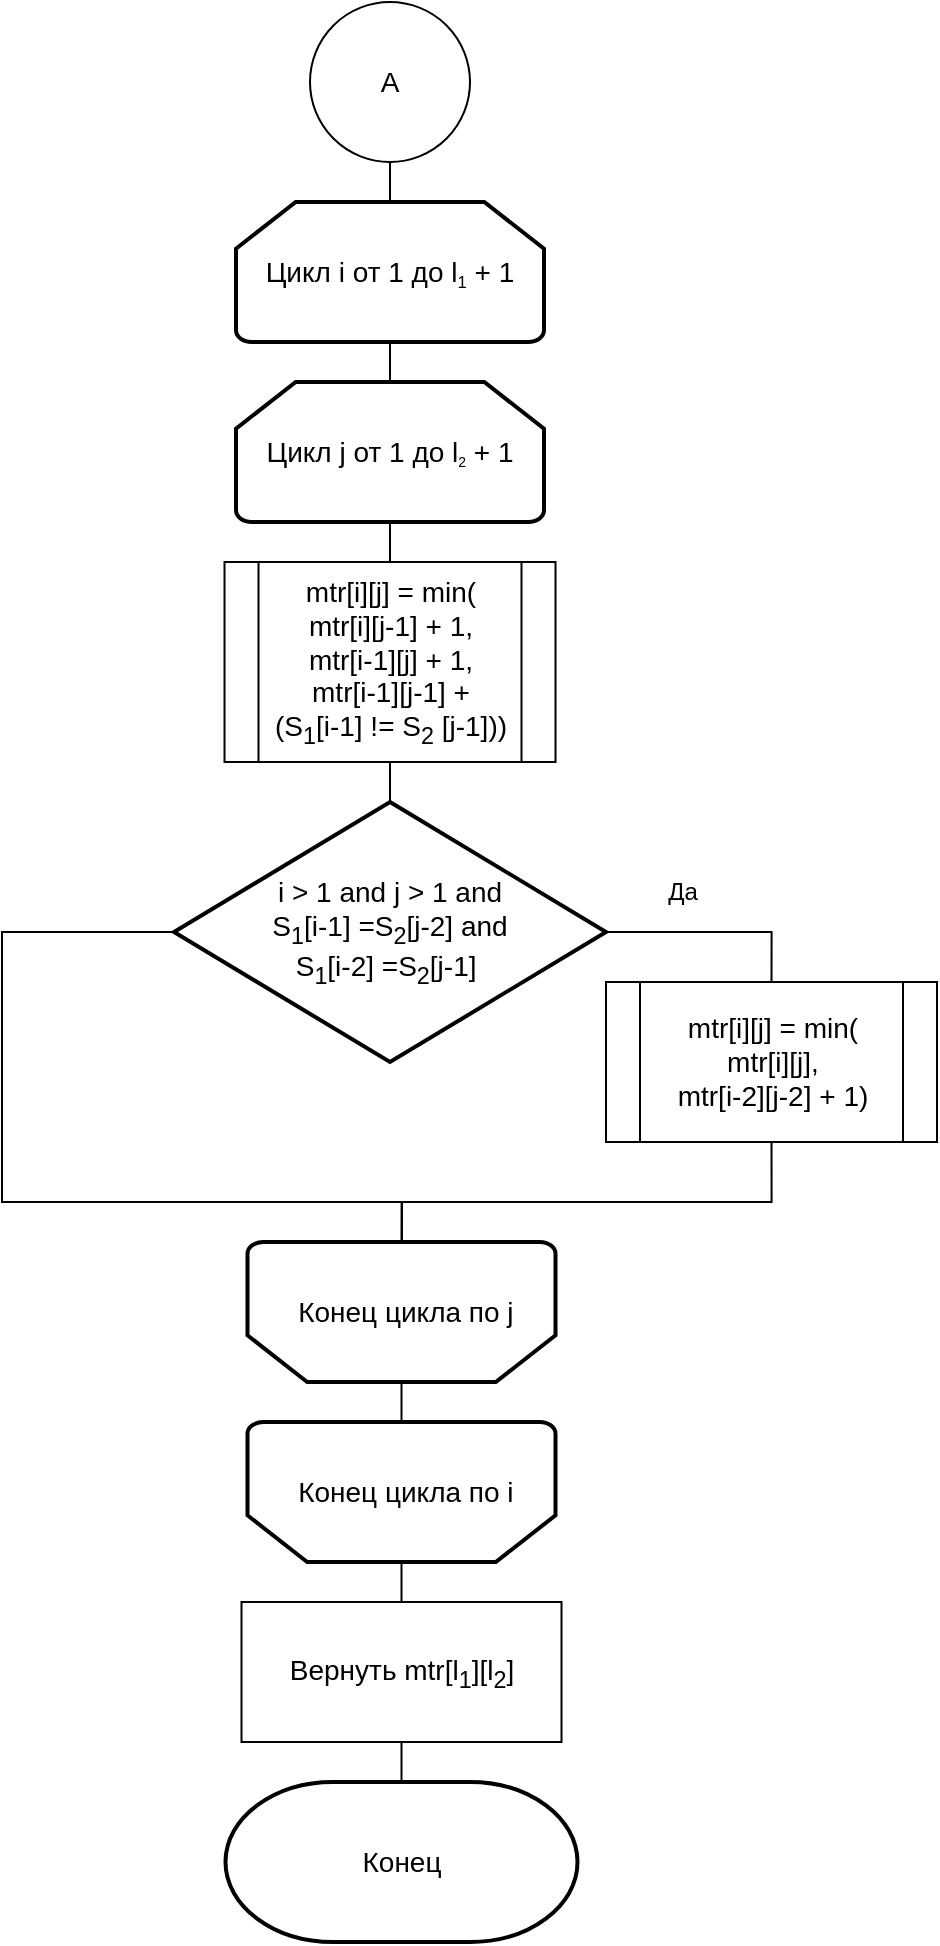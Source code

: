 <mxfile version="21.7.5" type="device">
  <diagram id="C5RBs43oDa-KdzZeNtuy" name="Page-1">
    <mxGraphModel dx="1687" dy="931" grid="1" gridSize="10" guides="1" tooltips="1" connect="1" arrows="1" fold="1" page="1" pageScale="1" pageWidth="827" pageHeight="1169" math="0" shadow="0">
      <root>
        <mxCell id="WIyWlLk6GJQsqaUBKTNV-0" />
        <mxCell id="WIyWlLk6GJQsqaUBKTNV-1" parent="WIyWlLk6GJQsqaUBKTNV-0" />
        <mxCell id="oQMms8DvH1y4KYn_owyl-0" value="&lt;font style=&quot;font-size: 14px;&quot;&gt;Цикл i от 1 до l&lt;/font&gt;&lt;font size=&quot;1&quot; style=&quot;&quot;&gt;&lt;sub&gt;1&lt;/sub&gt;&lt;/font&gt;&lt;font style=&quot;&quot;&gt;&lt;span style=&quot;font-size: 14px;&quot;&gt;&amp;nbsp;+ 1&lt;/span&gt;&lt;/font&gt;" style="strokeWidth=2;html=1;shape=mxgraph.flowchart.loop_limit;whiteSpace=wrap;" vertex="1" parent="WIyWlLk6GJQsqaUBKTNV-1">
          <mxGeometry x="337" y="120" width="154" height="70" as="geometry" />
        </mxCell>
        <mxCell id="oQMms8DvH1y4KYn_owyl-3" value="&lt;font style=&quot;font-size: 14px;&quot;&gt;Цикл j от 1 до l&lt;/font&gt;&lt;font style=&quot;font-size: 8.333px;&quot;&gt;&lt;sub&gt;2&lt;/sub&gt;&lt;/font&gt;&lt;font style=&quot;&quot;&gt;&lt;span style=&quot;font-size: 14px;&quot;&gt;&amp;nbsp;+ 1&lt;/span&gt;&lt;/font&gt;" style="strokeWidth=2;html=1;shape=mxgraph.flowchart.loop_limit;whiteSpace=wrap;" vertex="1" parent="WIyWlLk6GJQsqaUBKTNV-1">
          <mxGeometry x="337" y="210" width="154" height="70" as="geometry" />
        </mxCell>
        <mxCell id="oQMms8DvH1y4KYn_owyl-5" value="&lt;font style=&quot;font-size: 14px;&quot;&gt;mtr[i][j] = min(&lt;br&gt;mtr[i][j-1] + 1,&lt;br&gt;mtr[i-1][j] + 1,&lt;br&gt;mtr[i-1][j-1] + &lt;br&gt;(S&lt;sub&gt;1&lt;/sub&gt;[i-1] != S&lt;sub&gt;2&lt;/sub&gt;&amp;nbsp;[j-1]))&lt;br&gt;&lt;/font&gt;" style="shape=process;whiteSpace=wrap;html=1;backgroundOutline=1;" vertex="1" parent="WIyWlLk6GJQsqaUBKTNV-1">
          <mxGeometry x="331.25" y="300" width="165.5" height="100" as="geometry" />
        </mxCell>
        <mxCell id="oQMms8DvH1y4KYn_owyl-6" value="" style="endArrow=none;html=1;rounded=0;entryX=0.5;entryY=1;entryDx=0;entryDy=0;entryPerimeter=0;" edge="1" parent="WIyWlLk6GJQsqaUBKTNV-1" source="oQMms8DvH1y4KYn_owyl-5" target="oQMms8DvH1y4KYn_owyl-3">
          <mxGeometry width="50" height="50" relative="1" as="geometry">
            <mxPoint x="210" y="410" as="sourcePoint" />
            <mxPoint x="260" y="360" as="targetPoint" />
          </mxGeometry>
        </mxCell>
        <mxCell id="oQMms8DvH1y4KYn_owyl-7" value="&lt;font style=&quot;font-size: 14px;&quot;&gt;&amp;nbsp;Конец цикла по j&lt;/font&gt;" style="strokeWidth=2;html=1;shape=mxgraph.flowchart.loop_limit;whiteSpace=wrap;direction=west;" vertex="1" parent="WIyWlLk6GJQsqaUBKTNV-1">
          <mxGeometry x="342.75" y="640" width="154" height="70" as="geometry" />
        </mxCell>
        <mxCell id="oQMms8DvH1y4KYn_owyl-11" value="&lt;font style=&quot;font-size: 14px;&quot;&gt;&amp;nbsp;Конец цикла по i&lt;/font&gt;" style="strokeWidth=2;html=1;shape=mxgraph.flowchart.loop_limit;whiteSpace=wrap;direction=west;" vertex="1" parent="WIyWlLk6GJQsqaUBKTNV-1">
          <mxGeometry x="342.75" y="730" width="154" height="70" as="geometry" />
        </mxCell>
        <mxCell id="oQMms8DvH1y4KYn_owyl-13" value="&lt;span style=&quot;font-size: 14px;&quot;&gt;Вернуть mtr[l&lt;sub&gt;1&lt;/sub&gt;][l&lt;sub&gt;2&lt;/sub&gt;]&lt;/span&gt;" style="rounded=0;whiteSpace=wrap;html=1;" vertex="1" parent="WIyWlLk6GJQsqaUBKTNV-1">
          <mxGeometry x="339.75" y="820" width="160" height="70" as="geometry" />
        </mxCell>
        <mxCell id="oQMms8DvH1y4KYn_owyl-14" value="" style="endArrow=none;html=1;rounded=0;entryX=0.5;entryY=0;entryDx=0;entryDy=0;entryPerimeter=0;exitX=0.5;exitY=0;exitDx=0;exitDy=0;" edge="1" parent="WIyWlLk6GJQsqaUBKTNV-1" source="oQMms8DvH1y4KYn_owyl-13" target="oQMms8DvH1y4KYn_owyl-11">
          <mxGeometry width="50" height="50" relative="1" as="geometry">
            <mxPoint x="210" y="1229" as="sourcePoint" />
            <mxPoint x="260" y="1179" as="targetPoint" />
          </mxGeometry>
        </mxCell>
        <mxCell id="oQMms8DvH1y4KYn_owyl-15" value="&lt;font style=&quot;font-size: 14px;&quot;&gt;Конец&lt;/font&gt;" style="strokeWidth=2;html=1;shape=mxgraph.flowchart.terminator;whiteSpace=wrap;" vertex="1" parent="WIyWlLk6GJQsqaUBKTNV-1">
          <mxGeometry x="331.75" y="910" width="176" height="80" as="geometry" />
        </mxCell>
        <mxCell id="oQMms8DvH1y4KYn_owyl-16" value="" style="endArrow=none;html=1;rounded=0;entryX=0.5;entryY=1;entryDx=0;entryDy=0;" edge="1" parent="WIyWlLk6GJQsqaUBKTNV-1" source="oQMms8DvH1y4KYn_owyl-15" target="oQMms8DvH1y4KYn_owyl-13">
          <mxGeometry width="50" height="50" relative="1" as="geometry">
            <mxPoint x="210" y="1329" as="sourcePoint" />
            <mxPoint x="260" y="1279" as="targetPoint" />
          </mxGeometry>
        </mxCell>
        <mxCell id="oQMms8DvH1y4KYn_owyl-17" value="&lt;font style=&quot;font-size: 14px;&quot;&gt;A&lt;/font&gt;" style="ellipse;whiteSpace=wrap;html=1;aspect=fixed;" vertex="1" parent="WIyWlLk6GJQsqaUBKTNV-1">
          <mxGeometry x="374" y="20" width="80" height="80" as="geometry" />
        </mxCell>
        <mxCell id="oQMms8DvH1y4KYn_owyl-18" value="" style="endArrow=none;html=1;rounded=0;entryX=0.5;entryY=1;entryDx=0;entryDy=0;exitX=0.5;exitY=0;exitDx=0;exitDy=0;exitPerimeter=0;" edge="1" parent="WIyWlLk6GJQsqaUBKTNV-1" source="oQMms8DvH1y4KYn_owyl-0" target="oQMms8DvH1y4KYn_owyl-17">
          <mxGeometry width="50" height="50" relative="1" as="geometry">
            <mxPoint x="390" y="180" as="sourcePoint" />
            <mxPoint x="440" y="130" as="targetPoint" />
          </mxGeometry>
        </mxCell>
        <mxCell id="oQMms8DvH1y4KYn_owyl-19" value="" style="endArrow=none;html=1;rounded=0;entryX=0.5;entryY=1;entryDx=0;entryDy=0;entryPerimeter=0;exitX=0.5;exitY=0;exitDx=0;exitDy=0;exitPerimeter=0;" edge="1" parent="WIyWlLk6GJQsqaUBKTNV-1" source="oQMms8DvH1y4KYn_owyl-3" target="oQMms8DvH1y4KYn_owyl-0">
          <mxGeometry width="50" height="50" relative="1" as="geometry">
            <mxPoint x="390" y="480" as="sourcePoint" />
            <mxPoint x="440" y="430" as="targetPoint" />
          </mxGeometry>
        </mxCell>
        <mxCell id="K2xnkDoKMP2m7XTHGWSk-0" value="&lt;font style=&quot;font-size: 14px;&quot;&gt;i &amp;gt; 1 and j &amp;gt; 1 and &lt;br&gt;S&lt;sub&gt;1&lt;/sub&gt;[i-1] =S&lt;sub&gt;2&lt;/sub&gt;[j-2] and&lt;br&gt;S&lt;sub&gt;1&lt;/sub&gt;[i-2] =S&lt;sub&gt;2&lt;/sub&gt;[j-1]&amp;nbsp;&lt;/font&gt;" style="strokeWidth=2;html=1;shape=mxgraph.flowchart.decision;whiteSpace=wrap;" vertex="1" parent="WIyWlLk6GJQsqaUBKTNV-1">
          <mxGeometry x="306" y="420" width="216" height="130" as="geometry" />
        </mxCell>
        <mxCell id="K2xnkDoKMP2m7XTHGWSk-1" value="" style="endArrow=none;html=1;rounded=0;exitX=1;exitY=0.5;exitDx=0;exitDy=0;exitPerimeter=0;edgeStyle=orthogonalEdgeStyle;entryX=0.5;entryY=0;entryDx=0;entryDy=0;" edge="1" parent="WIyWlLk6GJQsqaUBKTNV-1" source="K2xnkDoKMP2m7XTHGWSk-0" target="K2xnkDoKMP2m7XTHGWSk-4">
          <mxGeometry width="50" height="50" relative="1" as="geometry">
            <mxPoint x="310" y="600" as="sourcePoint" />
            <mxPoint x="590" y="560" as="targetPoint" />
          </mxGeometry>
        </mxCell>
        <mxCell id="K2xnkDoKMP2m7XTHGWSk-2" value="" style="endArrow=none;html=1;rounded=0;entryX=0;entryY=0.5;entryDx=0;entryDy=0;entryPerimeter=0;edgeStyle=orthogonalEdgeStyle;exitX=0.5;exitY=1;exitDx=0;exitDy=0;exitPerimeter=0;" edge="1" parent="WIyWlLk6GJQsqaUBKTNV-1" source="oQMms8DvH1y4KYn_owyl-7" target="K2xnkDoKMP2m7XTHGWSk-0">
          <mxGeometry width="50" height="50" relative="1" as="geometry">
            <mxPoint x="430" y="650" as="sourcePoint" />
            <mxPoint x="360" y="550" as="targetPoint" />
            <Array as="points">
              <mxPoint x="420" y="620" />
              <mxPoint x="220" y="620" />
              <mxPoint x="220" y="485" />
            </Array>
          </mxGeometry>
        </mxCell>
        <mxCell id="K2xnkDoKMP2m7XTHGWSk-3" value="Да" style="text;html=1;align=center;verticalAlign=middle;resizable=0;points=[];autosize=1;strokeColor=none;fillColor=none;" vertex="1" parent="WIyWlLk6GJQsqaUBKTNV-1">
          <mxGeometry x="540" y="450" width="40" height="30" as="geometry" />
        </mxCell>
        <mxCell id="K2xnkDoKMP2m7XTHGWSk-4" value="&lt;font style=&quot;font-size: 14px;&quot;&gt;mtr[i][j] = min(&lt;br&gt;mtr[i][j],&lt;br&gt;mtr[i-2][j-2] + 1)&lt;br&gt;&lt;/font&gt;" style="shape=process;whiteSpace=wrap;html=1;backgroundOutline=1;" vertex="1" parent="WIyWlLk6GJQsqaUBKTNV-1">
          <mxGeometry x="522" y="510" width="165.5" height="80" as="geometry" />
        </mxCell>
        <mxCell id="K2xnkDoKMP2m7XTHGWSk-5" value="" style="endArrow=none;html=1;rounded=0;entryX=0.5;entryY=1;entryDx=0;entryDy=0;edgeStyle=orthogonalEdgeStyle;" edge="1" parent="WIyWlLk6GJQsqaUBKTNV-1" target="K2xnkDoKMP2m7XTHGWSk-4">
          <mxGeometry width="50" height="50" relative="1" as="geometry">
            <mxPoint x="420" y="640" as="sourcePoint" />
            <mxPoint x="360" y="550" as="targetPoint" />
            <Array as="points">
              <mxPoint x="420" y="620" />
              <mxPoint x="605" y="620" />
            </Array>
          </mxGeometry>
        </mxCell>
        <mxCell id="K2xnkDoKMP2m7XTHGWSk-6" value="" style="endArrow=none;html=1;rounded=0;entryX=0.5;entryY=1;entryDx=0;entryDy=0;" edge="1" parent="WIyWlLk6GJQsqaUBKTNV-1" source="K2xnkDoKMP2m7XTHGWSk-0" target="oQMms8DvH1y4KYn_owyl-5">
          <mxGeometry width="50" height="50" relative="1" as="geometry">
            <mxPoint x="310" y="600" as="sourcePoint" />
            <mxPoint x="360" y="550" as="targetPoint" />
          </mxGeometry>
        </mxCell>
        <mxCell id="K2xnkDoKMP2m7XTHGWSk-8" value="" style="endArrow=none;html=1;rounded=0;entryX=0.5;entryY=0;entryDx=0;entryDy=0;entryPerimeter=0;exitX=0.5;exitY=1;exitDx=0;exitDy=0;exitPerimeter=0;" edge="1" parent="WIyWlLk6GJQsqaUBKTNV-1" source="oQMms8DvH1y4KYn_owyl-11" target="oQMms8DvH1y4KYn_owyl-7">
          <mxGeometry width="50" height="50" relative="1" as="geometry">
            <mxPoint x="310" y="720" as="sourcePoint" />
            <mxPoint x="360" y="670" as="targetPoint" />
          </mxGeometry>
        </mxCell>
      </root>
    </mxGraphModel>
  </diagram>
</mxfile>

